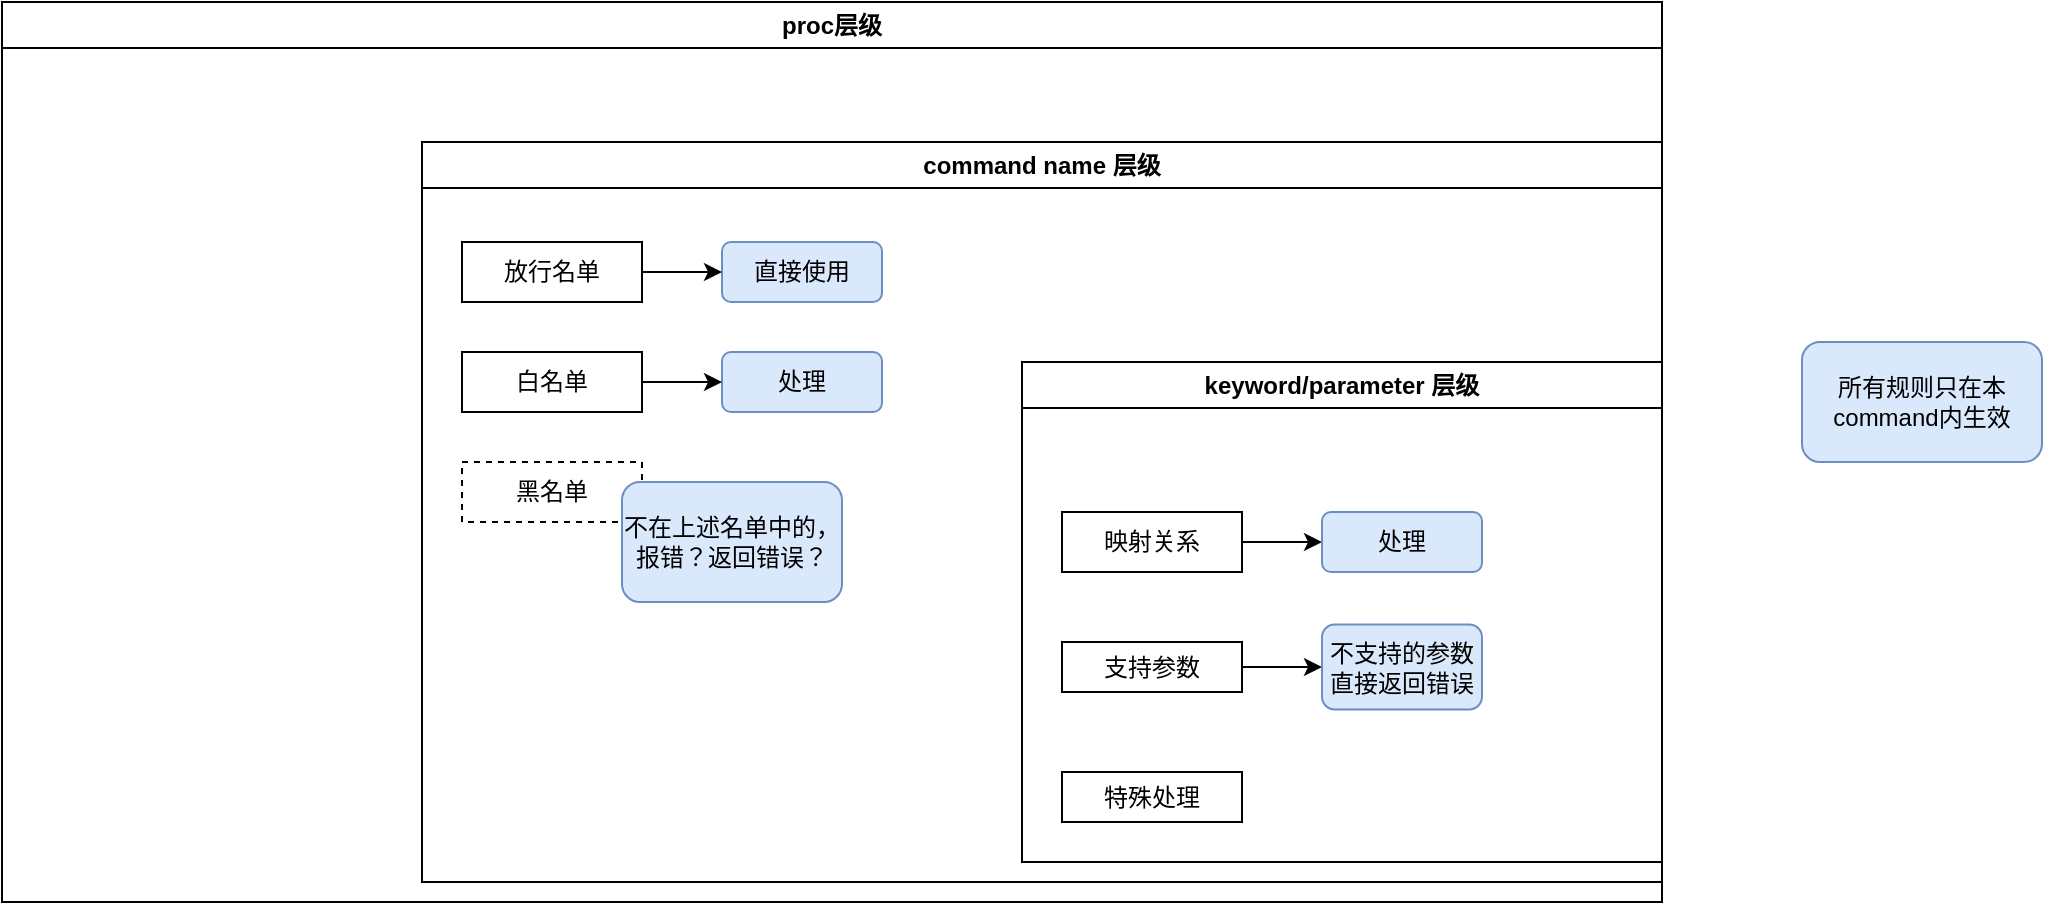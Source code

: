 <mxfile version="24.7.6">
  <diagram name="第 1 页" id="RZydtw0dfkvndmXbP_aF">
    <mxGraphModel dx="1235" dy="654" grid="1" gridSize="10" guides="1" tooltips="1" connect="1" arrows="1" fold="1" page="1" pageScale="1" pageWidth="827" pageHeight="1169" math="0" shadow="0">
      <root>
        <mxCell id="0" />
        <mxCell id="1" parent="0" />
        <mxCell id="8--45SvLZGRJWrr07VA9-4" value="command name 层级" style="swimlane;whiteSpace=wrap;html=1;" vertex="1" parent="1">
          <mxGeometry x="250" y="100" width="620" height="370" as="geometry">
            <mxRectangle x="240" y="80" width="150" height="30" as="alternateBounds" />
          </mxGeometry>
        </mxCell>
        <mxCell id="8--45SvLZGRJWrr07VA9-1" value="放行名单" style="rounded=0;whiteSpace=wrap;html=1;" vertex="1" parent="8--45SvLZGRJWrr07VA9-4">
          <mxGeometry x="20" y="50" width="90" height="30" as="geometry" />
        </mxCell>
        <mxCell id="8--45SvLZGRJWrr07VA9-14" style="edgeStyle=orthogonalEdgeStyle;rounded=0;orthogonalLoop=1;jettySize=auto;html=1;entryX=0;entryY=0.5;entryDx=0;entryDy=0;" edge="1" parent="8--45SvLZGRJWrr07VA9-4" source="8--45SvLZGRJWrr07VA9-2">
          <mxGeometry relative="1" as="geometry">
            <mxPoint x="180.0" y="160" as="targetPoint" />
          </mxGeometry>
        </mxCell>
        <mxCell id="8--45SvLZGRJWrr07VA9-6" value="直接使用" style="rounded=1;whiteSpace=wrap;html=1;fillColor=#dae8fc;strokeColor=#6c8ebf;" vertex="1" parent="8--45SvLZGRJWrr07VA9-4">
          <mxGeometry x="150" y="50" width="80" height="30" as="geometry" />
        </mxCell>
        <mxCell id="8--45SvLZGRJWrr07VA9-5" style="edgeStyle=orthogonalEdgeStyle;rounded=0;orthogonalLoop=1;jettySize=auto;html=1;" edge="1" parent="8--45SvLZGRJWrr07VA9-4" source="8--45SvLZGRJWrr07VA9-1" target="8--45SvLZGRJWrr07VA9-6">
          <mxGeometry relative="1" as="geometry">
            <mxPoint x="200" y="80" as="targetPoint" />
          </mxGeometry>
        </mxCell>
        <mxCell id="8--45SvLZGRJWrr07VA9-17" value="keyword/parameter 层级" style="swimlane;whiteSpace=wrap;html=1;" vertex="1" parent="8--45SvLZGRJWrr07VA9-4">
          <mxGeometry x="300" y="110" width="320" height="250" as="geometry" />
        </mxCell>
        <mxCell id="8--45SvLZGRJWrr07VA9-35" style="edgeStyle=orthogonalEdgeStyle;rounded=0;orthogonalLoop=1;jettySize=auto;html=1;exitX=1;exitY=0.5;exitDx=0;exitDy=0;" edge="1" parent="8--45SvLZGRJWrr07VA9-17" source="8--45SvLZGRJWrr07VA9-28" target="8--45SvLZGRJWrr07VA9-29">
          <mxGeometry relative="1" as="geometry" />
        </mxCell>
        <mxCell id="8--45SvLZGRJWrr07VA9-28" value="映射关系" style="rounded=0;whiteSpace=wrap;html=1;" vertex="1" parent="8--45SvLZGRJWrr07VA9-17">
          <mxGeometry x="20" y="75" width="90" height="30" as="geometry" />
        </mxCell>
        <mxCell id="8--45SvLZGRJWrr07VA9-29" value="处理" style="rounded=1;whiteSpace=wrap;html=1;fillColor=#dae8fc;strokeColor=#6c8ebf;" vertex="1" parent="8--45SvLZGRJWrr07VA9-17">
          <mxGeometry x="150" y="75" width="80" height="30" as="geometry" />
        </mxCell>
        <mxCell id="8--45SvLZGRJWrr07VA9-36" style="edgeStyle=orthogonalEdgeStyle;rounded=0;orthogonalLoop=1;jettySize=auto;html=1;" edge="1" parent="8--45SvLZGRJWrr07VA9-17" source="8--45SvLZGRJWrr07VA9-34">
          <mxGeometry relative="1" as="geometry">
            <mxPoint x="150" y="152.5" as="targetPoint" />
          </mxGeometry>
        </mxCell>
        <mxCell id="8--45SvLZGRJWrr07VA9-34" value="支持参数" style="rounded=0;whiteSpace=wrap;html=1;" vertex="1" parent="8--45SvLZGRJWrr07VA9-17">
          <mxGeometry x="20" y="140" width="90" height="25" as="geometry" />
        </mxCell>
        <mxCell id="8--45SvLZGRJWrr07VA9-37" value="不支持的参数直接返回错误" style="rounded=1;whiteSpace=wrap;html=1;fillColor=#dae8fc;strokeColor=#6c8ebf;" vertex="1" parent="8--45SvLZGRJWrr07VA9-17">
          <mxGeometry x="150" y="131.25" width="80" height="42.5" as="geometry" />
        </mxCell>
        <mxCell id="8--45SvLZGRJWrr07VA9-38" value="特殊处理" style="rounded=0;whiteSpace=wrap;html=1;" vertex="1" parent="8--45SvLZGRJWrr07VA9-17">
          <mxGeometry x="20" y="205" width="90" height="25" as="geometry" />
        </mxCell>
        <mxCell id="8--45SvLZGRJWrr07VA9-24" value="白名单" style="rounded=0;whiteSpace=wrap;html=1;" vertex="1" parent="8--45SvLZGRJWrr07VA9-4">
          <mxGeometry x="20" y="105" width="90" height="30" as="geometry" />
        </mxCell>
        <mxCell id="8--45SvLZGRJWrr07VA9-25" value="处理" style="rounded=1;whiteSpace=wrap;html=1;fillColor=#dae8fc;strokeColor=#6c8ebf;" vertex="1" parent="8--45SvLZGRJWrr07VA9-4">
          <mxGeometry x="150" y="105" width="80" height="30" as="geometry" />
        </mxCell>
        <mxCell id="8--45SvLZGRJWrr07VA9-27" value="黑名单" style="rounded=0;whiteSpace=wrap;html=1;dashed=1;" vertex="1" parent="8--45SvLZGRJWrr07VA9-4">
          <mxGeometry x="20" y="160" width="90" height="30" as="geometry" />
        </mxCell>
        <mxCell id="8--45SvLZGRJWrr07VA9-26" style="edgeStyle=orthogonalEdgeStyle;rounded=0;orthogonalLoop=1;jettySize=auto;html=1;" edge="1" parent="8--45SvLZGRJWrr07VA9-4" source="8--45SvLZGRJWrr07VA9-24" target="8--45SvLZGRJWrr07VA9-25">
          <mxGeometry relative="1" as="geometry">
            <mxPoint x="200" y="135" as="targetPoint" />
          </mxGeometry>
        </mxCell>
        <mxCell id="8--45SvLZGRJWrr07VA9-16" value="不在上述名单中的，报错？返回错误？" style="rounded=1;whiteSpace=wrap;html=1;fillColor=#dae8fc;strokeColor=#6c8ebf;" vertex="1" parent="8--45SvLZGRJWrr07VA9-4">
          <mxGeometry x="100" y="170" width="110" height="60" as="geometry" />
        </mxCell>
        <mxCell id="8--45SvLZGRJWrr07VA9-59" value="proc层级" style="swimlane;whiteSpace=wrap;html=1;" vertex="1" parent="1">
          <mxGeometry x="40" y="30" width="830" height="450" as="geometry" />
        </mxCell>
        <mxCell id="8--45SvLZGRJWrr07VA9-18" value="所有规则只在本command内生效" style="rounded=1;whiteSpace=wrap;html=1;fillColor=#dae8fc;strokeColor=#6c8ebf;" vertex="1" parent="1">
          <mxGeometry x="940" y="200" width="120" height="60" as="geometry" />
        </mxCell>
      </root>
    </mxGraphModel>
  </diagram>
</mxfile>
